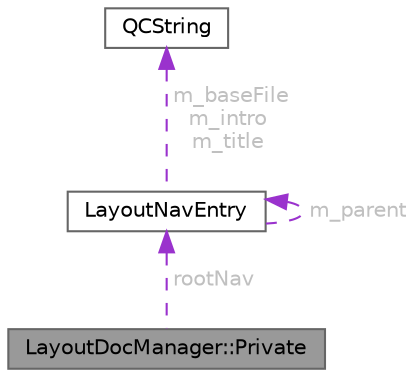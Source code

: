 digraph "LayoutDocManager::Private"
{
 // INTERACTIVE_SVG=YES
 // LATEX_PDF_SIZE
  bgcolor="transparent";
  edge [fontname=Helvetica,fontsize=10,labelfontname=Helvetica,labelfontsize=10];
  node [fontname=Helvetica,fontsize=10,shape=box,height=0.2,width=0.4];
  Node1 [id="Node000001",label="LayoutDocManager::Private",height=0.2,width=0.4,color="gray40", fillcolor="grey60", style="filled", fontcolor="black",tooltip=" "];
  Node2 -> Node1 [id="edge1_Node000001_Node000002",dir="back",color="darkorchid3",style="dashed",tooltip=" ",label=" rootNav",fontcolor="grey" ];
  Node2 [id="Node000002",label="LayoutNavEntry",height=0.2,width=0.4,color="gray40", fillcolor="white", style="filled",URL="$df/de7/struct_layout_nav_entry.html",tooltip="Base class for the layout of a navigation item at the top of the HTML pages."];
  Node2 -> Node2 [id="edge2_Node000002_Node000002",dir="back",color="darkorchid3",style="dashed",tooltip=" ",label=" m_parent",fontcolor="grey" ];
  Node3 -> Node2 [id="edge3_Node000002_Node000003",dir="back",color="darkorchid3",style="dashed",tooltip=" ",label=" m_baseFile\nm_intro\nm_title",fontcolor="grey" ];
  Node3 [id="Node000003",label="QCString",height=0.2,width=0.4,color="gray40", fillcolor="white", style="filled",URL="$d9/d45/class_q_c_string.html",tooltip="This is an alternative implementation of QCString."];
}
